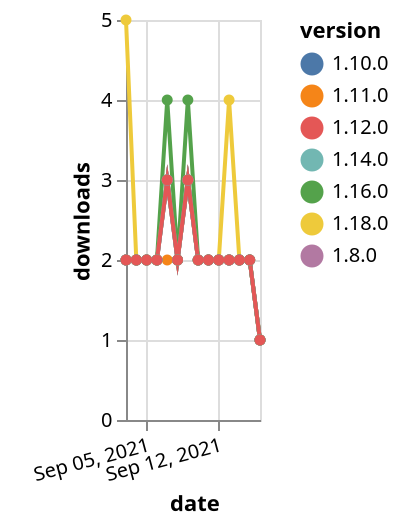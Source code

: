 {"$schema": "https://vega.github.io/schema/vega-lite/v5.json", "description": "A simple bar chart with embedded data.", "data": {"values": [{"date": "2021-09-03", "total": 1392, "delta": 2, "version": "1.11.0"}, {"date": "2021-09-04", "total": 1394, "delta": 2, "version": "1.11.0"}, {"date": "2021-09-05", "total": 1396, "delta": 2, "version": "1.11.0"}, {"date": "2021-09-06", "total": 1398, "delta": 2, "version": "1.11.0"}, {"date": "2021-09-07", "total": 1400, "delta": 2, "version": "1.11.0"}, {"date": "2021-09-08", "total": 1402, "delta": 2, "version": "1.11.0"}, {"date": "2021-09-09", "total": 1405, "delta": 3, "version": "1.11.0"}, {"date": "2021-09-10", "total": 1407, "delta": 2, "version": "1.11.0"}, {"date": "2021-09-11", "total": 1409, "delta": 2, "version": "1.11.0"}, {"date": "2021-09-12", "total": 1411, "delta": 2, "version": "1.11.0"}, {"date": "2021-09-13", "total": 1413, "delta": 2, "version": "1.11.0"}, {"date": "2021-09-14", "total": 1415, "delta": 2, "version": "1.11.0"}, {"date": "2021-09-15", "total": 1417, "delta": 2, "version": "1.11.0"}, {"date": "2021-09-16", "total": 1418, "delta": 1, "version": "1.11.0"}, {"date": "2021-09-03", "total": 243, "delta": 5, "version": "1.18.0"}, {"date": "2021-09-04", "total": 245, "delta": 2, "version": "1.18.0"}, {"date": "2021-09-05", "total": 247, "delta": 2, "version": "1.18.0"}, {"date": "2021-09-06", "total": 249, "delta": 2, "version": "1.18.0"}, {"date": "2021-09-07", "total": 252, "delta": 3, "version": "1.18.0"}, {"date": "2021-09-08", "total": 254, "delta": 2, "version": "1.18.0"}, {"date": "2021-09-09", "total": 257, "delta": 3, "version": "1.18.0"}, {"date": "2021-09-10", "total": 259, "delta": 2, "version": "1.18.0"}, {"date": "2021-09-11", "total": 261, "delta": 2, "version": "1.18.0"}, {"date": "2021-09-12", "total": 263, "delta": 2, "version": "1.18.0"}, {"date": "2021-09-13", "total": 267, "delta": 4, "version": "1.18.0"}, {"date": "2021-09-14", "total": 269, "delta": 2, "version": "1.18.0"}, {"date": "2021-09-15", "total": 271, "delta": 2, "version": "1.18.0"}, {"date": "2021-09-16", "total": 272, "delta": 1, "version": "1.18.0"}, {"date": "2021-09-03", "total": 2109, "delta": 2, "version": "1.8.0"}, {"date": "2021-09-04", "total": 2111, "delta": 2, "version": "1.8.0"}, {"date": "2021-09-05", "total": 2113, "delta": 2, "version": "1.8.0"}, {"date": "2021-09-06", "total": 2115, "delta": 2, "version": "1.8.0"}, {"date": "2021-09-07", "total": 2118, "delta": 3, "version": "1.8.0"}, {"date": "2021-09-08", "total": 2120, "delta": 2, "version": "1.8.0"}, {"date": "2021-09-09", "total": 2123, "delta": 3, "version": "1.8.0"}, {"date": "2021-09-10", "total": 2125, "delta": 2, "version": "1.8.0"}, {"date": "2021-09-11", "total": 2127, "delta": 2, "version": "1.8.0"}, {"date": "2021-09-12", "total": 2129, "delta": 2, "version": "1.8.0"}, {"date": "2021-09-13", "total": 2131, "delta": 2, "version": "1.8.0"}, {"date": "2021-09-14", "total": 2133, "delta": 2, "version": "1.8.0"}, {"date": "2021-09-15", "total": 2135, "delta": 2, "version": "1.8.0"}, {"date": "2021-09-16", "total": 2136, "delta": 1, "version": "1.8.0"}, {"date": "2021-09-03", "total": 1679, "delta": 2, "version": "1.10.0"}, {"date": "2021-09-04", "total": 1681, "delta": 2, "version": "1.10.0"}, {"date": "2021-09-05", "total": 1683, "delta": 2, "version": "1.10.0"}, {"date": "2021-09-06", "total": 1685, "delta": 2, "version": "1.10.0"}, {"date": "2021-09-07", "total": 1688, "delta": 3, "version": "1.10.0"}, {"date": "2021-09-08", "total": 1690, "delta": 2, "version": "1.10.0"}, {"date": "2021-09-09", "total": 1693, "delta": 3, "version": "1.10.0"}, {"date": "2021-09-10", "total": 1695, "delta": 2, "version": "1.10.0"}, {"date": "2021-09-11", "total": 1697, "delta": 2, "version": "1.10.0"}, {"date": "2021-09-12", "total": 1699, "delta": 2, "version": "1.10.0"}, {"date": "2021-09-13", "total": 1701, "delta": 2, "version": "1.10.0"}, {"date": "2021-09-14", "total": 1703, "delta": 2, "version": "1.10.0"}, {"date": "2021-09-15", "total": 1705, "delta": 2, "version": "1.10.0"}, {"date": "2021-09-16", "total": 1706, "delta": 1, "version": "1.10.0"}, {"date": "2021-09-03", "total": 732, "delta": 2, "version": "1.16.0"}, {"date": "2021-09-04", "total": 734, "delta": 2, "version": "1.16.0"}, {"date": "2021-09-05", "total": 736, "delta": 2, "version": "1.16.0"}, {"date": "2021-09-06", "total": 738, "delta": 2, "version": "1.16.0"}, {"date": "2021-09-07", "total": 742, "delta": 4, "version": "1.16.0"}, {"date": "2021-09-08", "total": 744, "delta": 2, "version": "1.16.0"}, {"date": "2021-09-09", "total": 748, "delta": 4, "version": "1.16.0"}, {"date": "2021-09-10", "total": 750, "delta": 2, "version": "1.16.0"}, {"date": "2021-09-11", "total": 752, "delta": 2, "version": "1.16.0"}, {"date": "2021-09-12", "total": 754, "delta": 2, "version": "1.16.0"}, {"date": "2021-09-13", "total": 756, "delta": 2, "version": "1.16.0"}, {"date": "2021-09-14", "total": 758, "delta": 2, "version": "1.16.0"}, {"date": "2021-09-15", "total": 760, "delta": 2, "version": "1.16.0"}, {"date": "2021-09-16", "total": 761, "delta": 1, "version": "1.16.0"}, {"date": "2021-09-03", "total": 1022, "delta": 2, "version": "1.14.0"}, {"date": "2021-09-04", "total": 1024, "delta": 2, "version": "1.14.0"}, {"date": "2021-09-05", "total": 1026, "delta": 2, "version": "1.14.0"}, {"date": "2021-09-06", "total": 1028, "delta": 2, "version": "1.14.0"}, {"date": "2021-09-07", "total": 1031, "delta": 3, "version": "1.14.0"}, {"date": "2021-09-08", "total": 1033, "delta": 2, "version": "1.14.0"}, {"date": "2021-09-09", "total": 1036, "delta": 3, "version": "1.14.0"}, {"date": "2021-09-10", "total": 1038, "delta": 2, "version": "1.14.0"}, {"date": "2021-09-11", "total": 1040, "delta": 2, "version": "1.14.0"}, {"date": "2021-09-12", "total": 1042, "delta": 2, "version": "1.14.0"}, {"date": "2021-09-13", "total": 1044, "delta": 2, "version": "1.14.0"}, {"date": "2021-09-14", "total": 1046, "delta": 2, "version": "1.14.0"}, {"date": "2021-09-15", "total": 1048, "delta": 2, "version": "1.14.0"}, {"date": "2021-09-16", "total": 1049, "delta": 1, "version": "1.14.0"}, {"date": "2021-09-03", "total": 1490, "delta": 2, "version": "1.12.0"}, {"date": "2021-09-04", "total": 1492, "delta": 2, "version": "1.12.0"}, {"date": "2021-09-05", "total": 1494, "delta": 2, "version": "1.12.0"}, {"date": "2021-09-06", "total": 1496, "delta": 2, "version": "1.12.0"}, {"date": "2021-09-07", "total": 1499, "delta": 3, "version": "1.12.0"}, {"date": "2021-09-08", "total": 1501, "delta": 2, "version": "1.12.0"}, {"date": "2021-09-09", "total": 1504, "delta": 3, "version": "1.12.0"}, {"date": "2021-09-10", "total": 1506, "delta": 2, "version": "1.12.0"}, {"date": "2021-09-11", "total": 1508, "delta": 2, "version": "1.12.0"}, {"date": "2021-09-12", "total": 1510, "delta": 2, "version": "1.12.0"}, {"date": "2021-09-13", "total": 1512, "delta": 2, "version": "1.12.0"}, {"date": "2021-09-14", "total": 1514, "delta": 2, "version": "1.12.0"}, {"date": "2021-09-15", "total": 1516, "delta": 2, "version": "1.12.0"}, {"date": "2021-09-16", "total": 1517, "delta": 1, "version": "1.12.0"}]}, "width": "container", "mark": {"type": "line", "point": {"filled": true}}, "encoding": {"x": {"field": "date", "type": "temporal", "timeUnit": "yearmonthdate", "title": "date", "axis": {"labelAngle": -15}}, "y": {"field": "delta", "type": "quantitative", "title": "downloads"}, "color": {"field": "version", "type": "nominal"}, "tooltip": {"field": "delta"}}}
